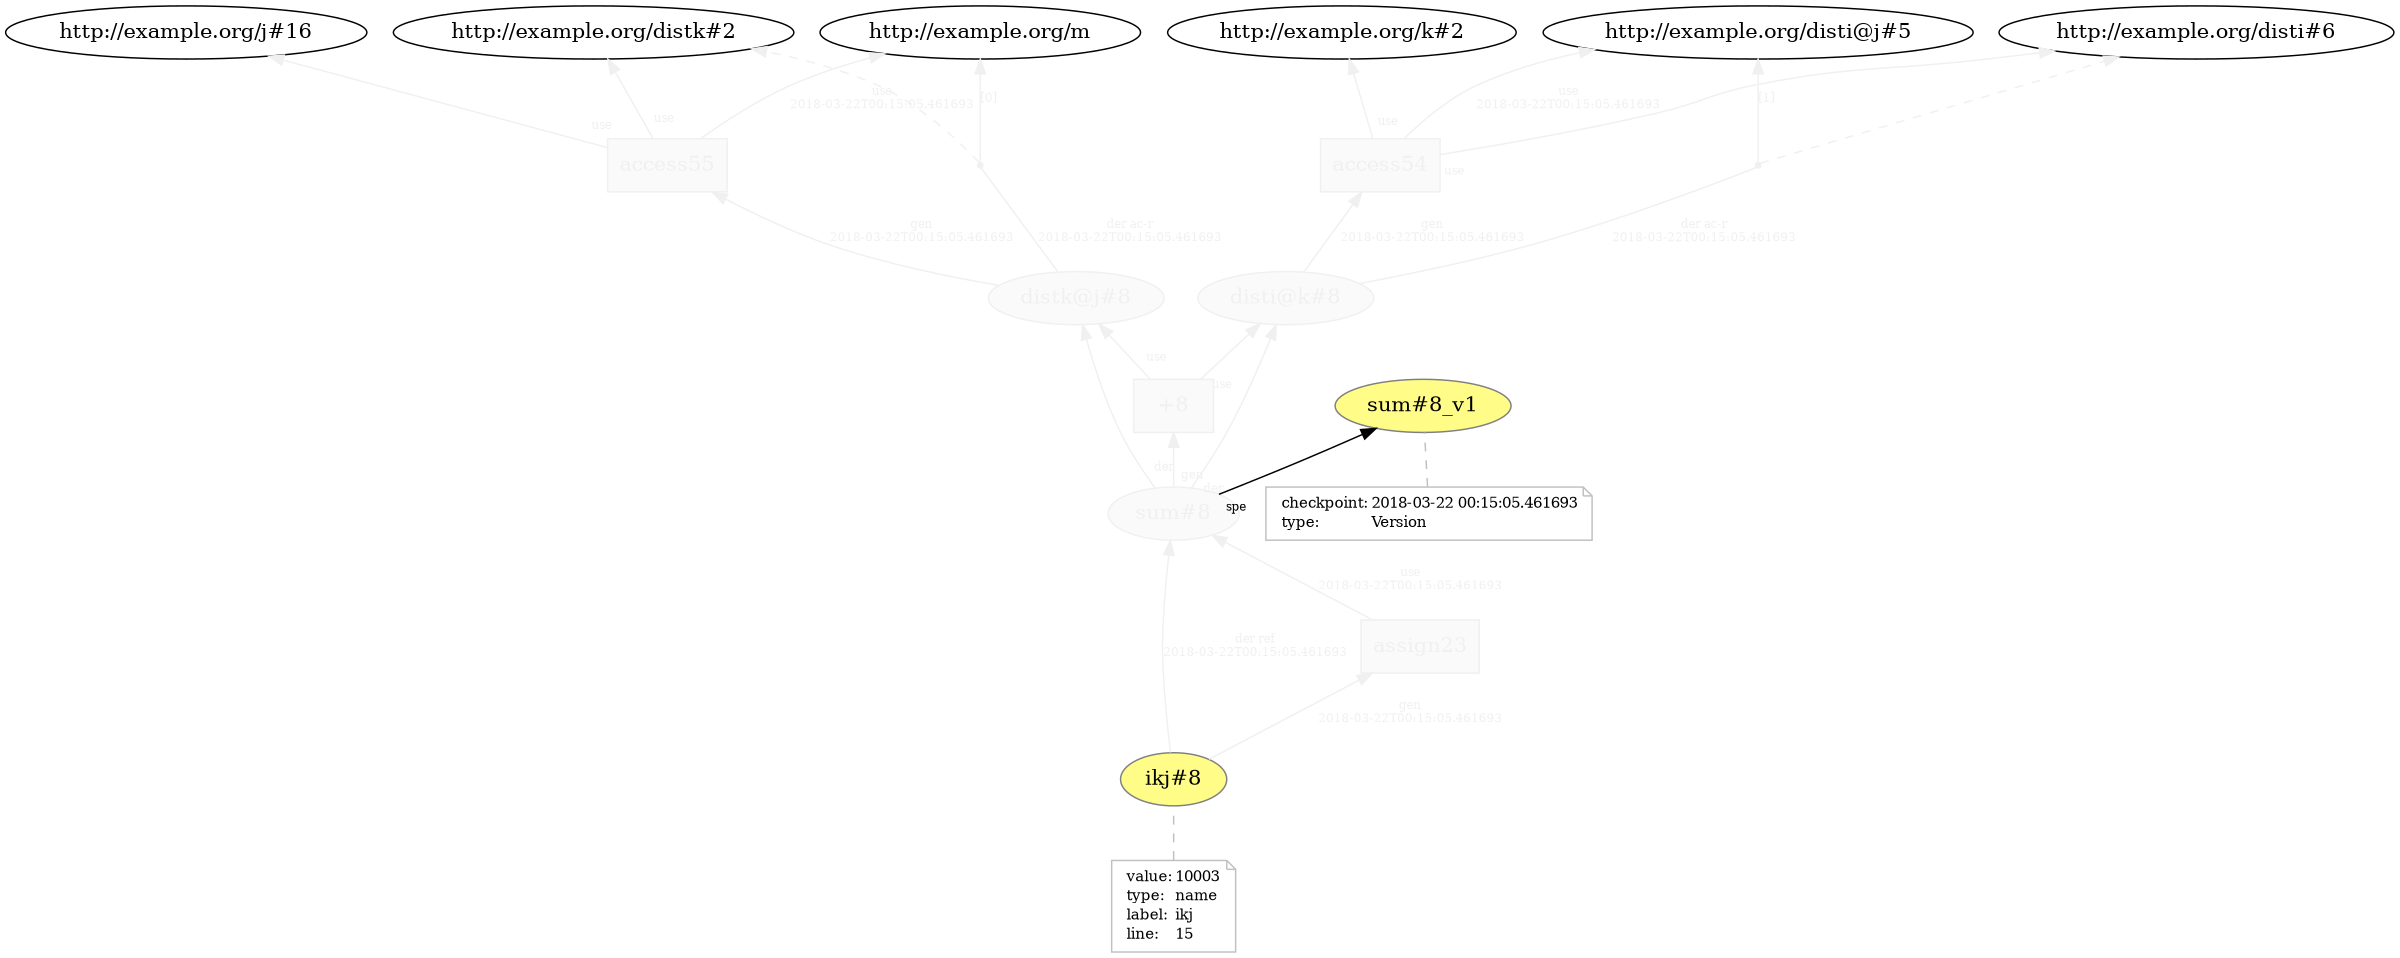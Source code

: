 digraph "PROV" { size="16,12"; rankdir="BT";
"http://example.org/disti@k#8" [fillcolor="#FAFAFA",color="#F0F0F0",style="filled",fontcolor="#F0F0F0",label="disti@k#8",URL="http://example.org/disti@k#8"]
"http://example.org/access54" [fillcolor="#FAFAFA",color="#F0F0F0",shape="polygon",sides="4",style="filled",fontcolor="#F0F0F0",label="access54",URL="http://example.org/access54"]
"bn0" [shape="point",label="",fontcolor="#F0F0F0",color="#F0F0F0"]
"http://example.org/disti@k#8" -> "bn0" [fontsize="8",distance="1.5",angle="60.0",rotation="20",label="der ac-r
2018-03-22T00:15:05.461693",arrowhead="none",fontcolor="#F0F0F0",color="#F0F0F0"]
"bn0" -> "http://example.org/disti#6" [style="dashed",fontcolor="#F0F0F0",color="#F0F0F0"]
"bn0" -> "http://example.org/disti@j#5" [fontsize="8",distance="1.5",angle="60.0",rotation="20",label="[1]",fontcolor="#F0F0F0",color="#F0F0F0"]
"http://example.org/access54" -> "http://example.org/disti#6" [labelfontsize="8",labeldistance="1.5",labelangle="60.0",rotation="20",taillabel="use",fontcolor="#F0F0F0",color="#F0F0F0"]
"http://example.org/access54" -> "http://example.org/k#2" [labelfontsize="8",labeldistance="1.5",labelangle="60.0",rotation="20",taillabel="use",fontcolor="#F0F0F0",color="#F0F0F0"]
"http://example.org/distk@j#8" [fillcolor="#FAFAFA",color="#F0F0F0",style="filled",fontcolor="#F0F0F0",label="distk@j#8",URL="http://example.org/distk@j#8"]
"http://example.org/access55" [fillcolor="#FAFAFA",color="#F0F0F0",shape="polygon",sides="4",style="filled",fontcolor="#F0F0F0",label="access55",URL="http://example.org/access55"]
"bn1" [shape="point",label="",fontcolor="#F0F0F0",color="#F0F0F0"]
"http://example.org/distk@j#8" -> "bn1" [fontsize="8",distance="1.5",angle="60.0",rotation="20",label="der ac-r
2018-03-22T00:15:05.461693",arrowhead="none",fontcolor="#F0F0F0",color="#F0F0F0"]
"bn1" -> "http://example.org/distk#2" [style="dashed",fontcolor="#F0F0F0",color="#F0F0F0"]
"bn1" -> "http://example.org/m" [fontsize="8",distance="1.5",angle="60.0",rotation="20",label="[0]",fontcolor="#F0F0F0",color="#F0F0F0"]
"http://example.org/access55" -> "http://example.org/distk#2" [labelfontsize="8",labeldistance="1.5",labelangle="60.0",rotation="20",taillabel="use",fontcolor="#F0F0F0",color="#F0F0F0"]
"http://example.org/access55" -> "http://example.org/j#16" [labelfontsize="8",labeldistance="1.5",labelangle="60.0",rotation="20",taillabel="use",fontcolor="#F0F0F0",color="#F0F0F0"]
"http://example.org/sum#8" [fillcolor="#FAFAFA",color="#F0F0F0",style="filled",fontcolor="#F0F0F0",label="sum#8",URL="http://example.org/sum#8"]
"http://example.org/sum#8_v1" [fillcolor="#FFFC87",color="#808080",style="filled",label="sum#8_v1",URL="http://example.org/sum#8_v1"]
"-attrs0" [color="gray",shape="note",fontsize="10",fontcolor="black",label=<<TABLE cellpadding="0" border="0">
	<TR>
	    <TD align="left">checkpoint:</TD>
	    <TD align="left">2018-03-22 00:15:05.461693</TD>
	</TR>
	<TR>
	    <TD align="left">type:</TD>
	    <TD align="left">Version</TD>
	</TR>
</TABLE>>]
"-attrs0" -> "http://example.org/sum#8_v1" [color="gray",style="dashed",arrowhead="none"]
"http://example.org/sum#8" -> "http://example.org/sum#8_v1" [labelfontsize="8",labeldistance="1.5",labelangle="60.0",rotation="20",taillabel="spe"]
"http://example.org/+8" [fillcolor="#FAFAFA",color="#F0F0F0",shape="polygon",sides="4",style="filled",fontcolor="#F0F0F0",label="+8",URL="http://example.org/+8"]
"http://example.org/sum#8" -> "http://example.org/disti@k#8" [labelfontsize="8",labeldistance="1.5",labelangle="60.0",rotation="20",taillabel="der",fontcolor="#F0F0F0",color="#F0F0F0"]
"http://example.org/sum#8" -> "http://example.org/distk@j#8" [labelfontsize="8",labeldistance="1.5",labelangle="60.0",rotation="20",taillabel="der",fontcolor="#F0F0F0",color="#F0F0F0"]
"http://example.org/ikj#8" [fillcolor="#FFFC87",color="#808080",style="filled",label="ikj#8",URL="http://example.org/ikj#8"]
"-attrs1" [color="gray",shape="note",fontsize="10",fontcolor="black",label=<<TABLE cellpadding="0" border="0">
	<TR>
	    <TD align="left">value:</TD>
	    <TD align="left">10003</TD>
	</TR>
	<TR>
	    <TD align="left">type:</TD>
	    <TD align="left">name</TD>
	</TR>
	<TR>
	    <TD align="left">label:</TD>
	    <TD align="left">ikj</TD>
	</TR>
	<TR>
	    <TD align="left">line:</TD>
	    <TD align="left">15</TD>
	</TR>
</TABLE>>]
"-attrs1" -> "http://example.org/ikj#8" [color="gray",style="dashed",arrowhead="none"]
"http://example.org/assign23" [fillcolor="#FAFAFA",color="#F0F0F0",shape="polygon",sides="4",style="filled",fontcolor="#F0F0F0",label="assign23",URL="http://example.org/assign23"]
"http://example.org/ikj#8" -> "http://example.org/sum#8" [fontsize="8",distance="1.5",angle="60.0",rotation="20",label="der ref
2018-03-22T00:15:05.461693",fontcolor="#F0F0F0",color="#F0F0F0"]
"http://example.org/+8" -> "http://example.org/disti@k#8" [labelfontsize="8",labeldistance="1.5",labelangle="60.0",rotation="20",taillabel="use",fontcolor="#F0F0F0",color="#F0F0F0"]
"http://example.org/access54" -> "http://example.org/disti@j#5" [fontsize="8",distance="1.5",angle="60.0",rotation="20",label="use
2018-03-22T00:15:05.461693",fontcolor="#F0F0F0",color="#F0F0F0"]
"http://example.org/assign23" -> "http://example.org/sum#8" [fontsize="8",distance="1.5",angle="60.0",rotation="20",label="use
2018-03-22T00:15:05.461693",fontcolor="#F0F0F0",color="#F0F0F0"]
"http://example.org/+8" -> "http://example.org/distk@j#8" [labelfontsize="8",labeldistance="1.5",labelangle="60.0",rotation="20",taillabel="use",fontcolor="#F0F0F0",color="#F0F0F0"]
"http://example.org/access55" -> "http://example.org/m" [fontsize="8",distance="1.5",angle="60.0",rotation="20",label="use
2018-03-22T00:15:05.461693",fontcolor="#F0F0F0",color="#F0F0F0"]
"http://example.org/ikj#8" -> "http://example.org/assign23" [fontsize="8",distance="1.5",angle="60.0",rotation="20",label="gen
2018-03-22T00:15:05.461693",fontcolor="#F0F0F0",color="#F0F0F0"]
"http://example.org/distk@j#8" -> "http://example.org/access55" [fontsize="8",distance="1.5",angle="60.0",rotation="20",label="gen
2018-03-22T00:15:05.461693",fontcolor="#F0F0F0",color="#F0F0F0"]
"http://example.org/disti@k#8" -> "http://example.org/access54" [fontsize="8",distance="1.5",angle="60.0",rotation="20",label="gen
2018-03-22T00:15:05.461693",fontcolor="#F0F0F0",color="#F0F0F0"]
"http://example.org/sum#8" -> "http://example.org/+8" [labelfontsize="8",labeldistance="1.5",labelangle="60.0",rotation="20",taillabel="gen",fontcolor="#F0F0F0",color="#F0F0F0"]
}